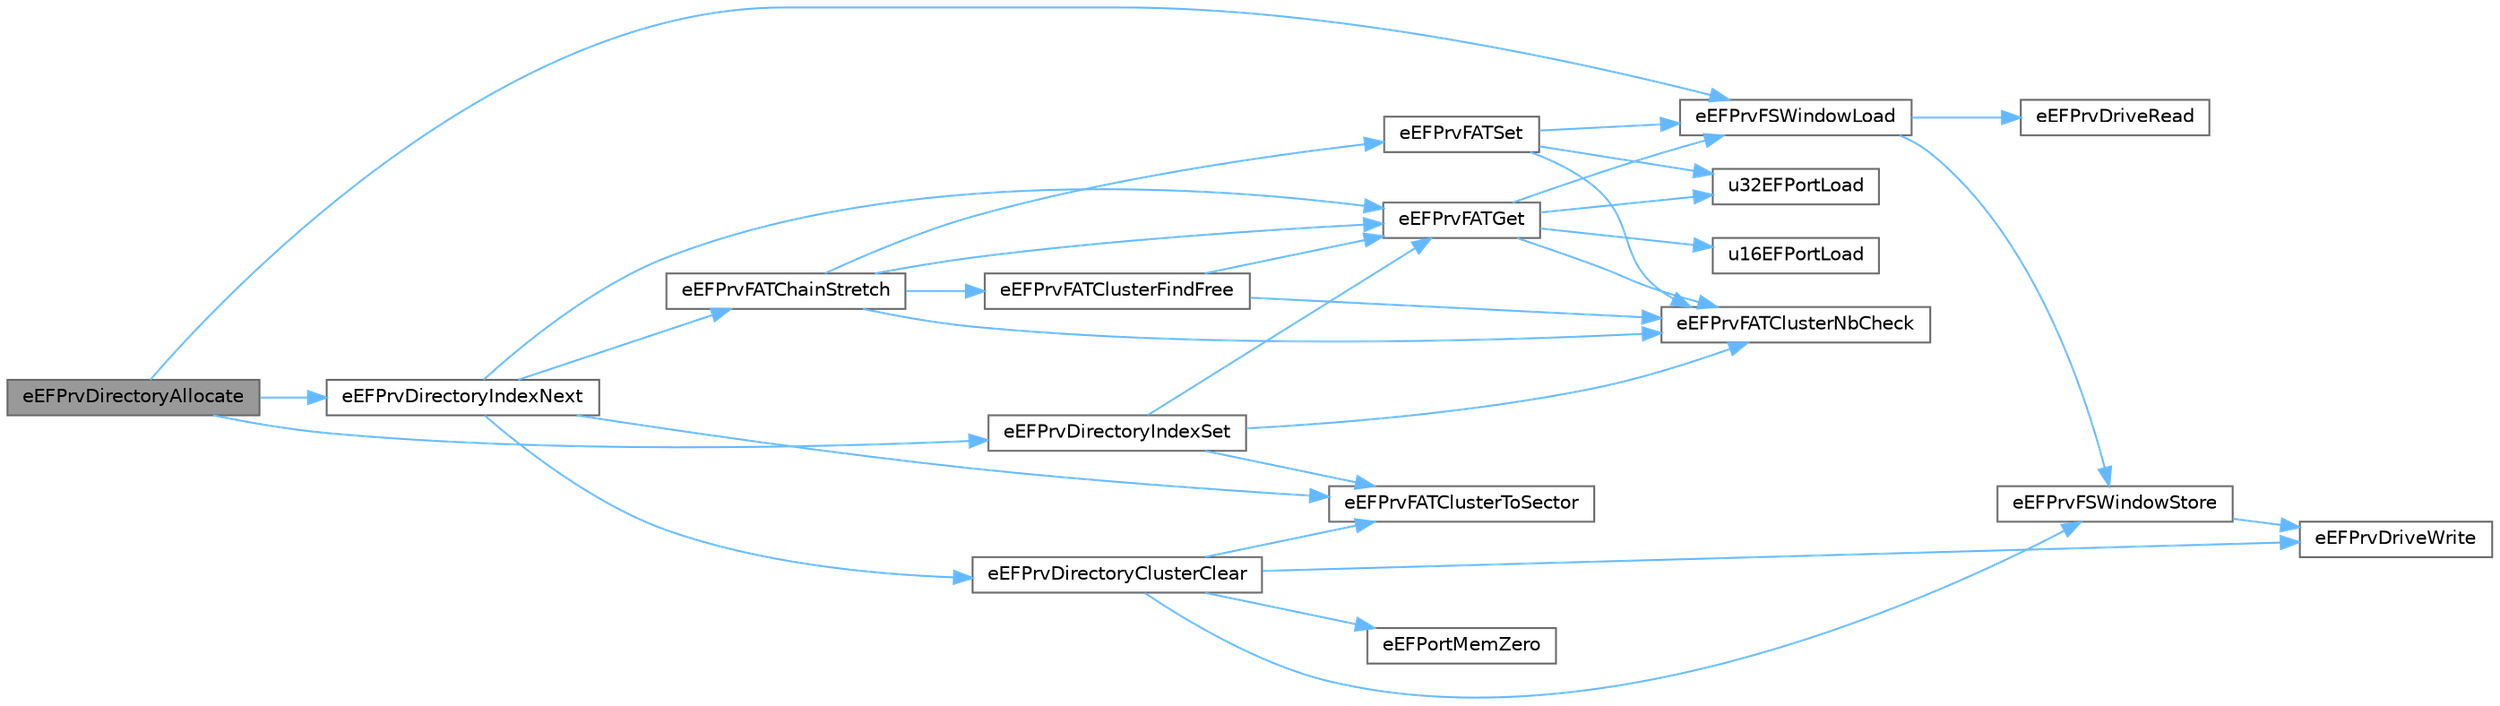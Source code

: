 digraph "eEFPrvDirectoryAllocate"
{
 // LATEX_PDF_SIZE
  bgcolor="transparent";
  edge [fontname=Helvetica,fontsize=10,labelfontname=Helvetica,labelfontsize=10];
  node [fontname=Helvetica,fontsize=10,shape=box,height=0.2,width=0.4];
  rankdir="LR";
  Node1 [id="Node000001",label="eEFPrvDirectoryAllocate",height=0.2,width=0.4,color="gray40", fillcolor="grey60", style="filled", fontcolor="black",tooltip="Directory handling - Reserve a block of directory entries."];
  Node1 -> Node2 [id="edge1_Node000001_Node000002",color="steelblue1",style="solid",tooltip=" "];
  Node2 [id="Node000002",label="eEFPrvDirectoryIndexNext",height=0.2,width=0.4,color="grey40", fillcolor="white", style="filled",URL="$ef__prv__directory_8c.html#a32f4e5eef49957f55f23d309b7756ad2",tooltip="Directory handling - Move directory table index next, Do not stretch table."];
  Node2 -> Node3 [id="edge2_Node000002_Node000003",color="steelblue1",style="solid",tooltip=" "];
  Node3 [id="Node000003",label="eEFPrvDirectoryClusterClear",height=0.2,width=0.4,color="grey40", fillcolor="white", style="filled",URL="$ef__prv__directory_8c.html#a16026b77ec45bb5fd089d3a49b1fa171",tooltip="Directory handling - Fill a cluster with zeros."];
  Node3 -> Node4 [id="edge3_Node000003_Node000004",color="steelblue1",style="solid",tooltip=" "];
  Node4 [id="Node000004",label="eEFPortMemZero",height=0.2,width=0.4,color="grey40", fillcolor="white", style="filled",URL="$ef__port__memory_8c.html#a7681b20f625cdbe7967265a811da3707",tooltip="Set memory to zero."];
  Node3 -> Node5 [id="edge4_Node000003_Node000005",color="steelblue1",style="solid",tooltip=" "];
  Node5 [id="Node000005",label="eEFPrvDriveWrite",height=0.2,width=0.4,color="grey40", fillcolor="white", style="filled",URL="$ef__prv__drive_8c.html#a20cbf61d32f19140642ab9449495fd02",tooltip="Write Sector(s)"];
  Node3 -> Node6 [id="edge5_Node000003_Node000006",color="steelblue1",style="solid",tooltip=" "];
  Node6 [id="Node000006",label="eEFPrvFATClusterToSector",height=0.2,width=0.4,color="grey40", fillcolor="white", style="filled",URL="$ef__prv__fat_8c.html#ae4a05355bb7e92690cac2dd2588c3c1e",tooltip="Convert cluster number to physical sector number If cluster number is outside FAT size,..."];
  Node3 -> Node7 [id="edge6_Node000003_Node000007",color="steelblue1",style="solid",tooltip=" "];
  Node7 [id="Node000007",label="eEFPrvFSWindowStore",height=0.2,width=0.4,color="grey40", fillcolor="white", style="filled",URL="$ef__prv__fs__window_8c.html#a791d630d91cc407405d6af1b502ed060",tooltip="Store disk access window in the filesystem object."];
  Node7 -> Node5 [id="edge7_Node000007_Node000005",color="steelblue1",style="solid",tooltip=" "];
  Node2 -> Node8 [id="edge8_Node000002_Node000008",color="steelblue1",style="solid",tooltip=" "];
  Node8 [id="Node000008",label="eEFPrvFATChainStretch",height=0.2,width=0.4,color="grey40", fillcolor="white", style="filled",URL="$ef__prv__fat_8c.html#aff7c2f11955733c2ab15640eb36887af",tooltip="FAT handling - Crawl or Stretch a chain."];
  Node8 -> Node9 [id="edge9_Node000008_Node000009",color="steelblue1",style="solid",tooltip=" "];
  Node9 [id="Node000009",label="eEFPrvFATClusterFindFree",height=0.2,width=0.4,color="grey40", fillcolor="white", style="filled",URL="$ef__prv__fat_8c.html#a70c3aa318310567b07fe890e4b69b596",tooltip="FAT access - Find a free cluster."];
  Node9 -> Node10 [id="edge10_Node000009_Node000010",color="steelblue1",style="solid",tooltip=" "];
  Node10 [id="Node000010",label="eEFPrvFATClusterNbCheck",height=0.2,width=0.4,color="grey40", fillcolor="white", style="filled",URL="$ef__prv__fat_8c.html#a77576193d0f53d3db6a87ddb72232486",tooltip="Check if cluster number is valid."];
  Node9 -> Node11 [id="edge11_Node000009_Node000011",color="steelblue1",style="solid",tooltip=" "];
  Node11 [id="Node000011",label="eEFPrvFATGet",height=0.2,width=0.4,color="grey40", fillcolor="white", style="filled",URL="$ef__prv__fat_8c.html#ab88c9ac6da074aa35e722f918ae73595",tooltip="FAT access - Get value of a FAT entry."];
  Node11 -> Node10 [id="edge12_Node000011_Node000010",color="steelblue1",style="solid",tooltip=" "];
  Node11 -> Node12 [id="edge13_Node000011_Node000012",color="steelblue1",style="solid",tooltip=" "];
  Node12 [id="Node000012",label="eEFPrvFSWindowLoad",height=0.2,width=0.4,color="grey40", fillcolor="white", style="filled",URL="$ef__prv__fs__window_8c.html#aaa333640bae9bd8d1343ce84759d2057",tooltip="Load disk access window in the filesystem object."];
  Node12 -> Node13 [id="edge14_Node000012_Node000013",color="steelblue1",style="solid",tooltip=" "];
  Node13 [id="Node000013",label="eEFPrvDriveRead",height=0.2,width=0.4,color="grey40", fillcolor="white", style="filled",URL="$ef__prv__drive_8c.html#aba16ac504590c2d8048494b67d92c42f",tooltip="Read Sector(s)"];
  Node12 -> Node7 [id="edge15_Node000012_Node000007",color="steelblue1",style="solid",tooltip=" "];
  Node11 -> Node14 [id="edge16_Node000011_Node000014",color="steelblue1",style="solid",tooltip=" "];
  Node14 [id="Node000014",label="u16EFPortLoad",height=0.2,width=0.4,color="grey40", fillcolor="white", style="filled",URL="$ef__port__load__store_8c.html#a89759d8764558079eda50fba369fb1dc",tooltip="Load a 2-byte little-endian word."];
  Node11 -> Node15 [id="edge17_Node000011_Node000015",color="steelblue1",style="solid",tooltip=" "];
  Node15 [id="Node000015",label="u32EFPortLoad",height=0.2,width=0.4,color="grey40", fillcolor="white", style="filled",URL="$ef__port__load__store_8c.html#ae58446622f3e668a58f135d246d2f968",tooltip="Load a 4-byte little-endian word."];
  Node8 -> Node10 [id="edge18_Node000008_Node000010",color="steelblue1",style="solid",tooltip=" "];
  Node8 -> Node11 [id="edge19_Node000008_Node000011",color="steelblue1",style="solid",tooltip=" "];
  Node8 -> Node16 [id="edge20_Node000008_Node000016",color="steelblue1",style="solid",tooltip=" "];
  Node16 [id="Node000016",label="eEFPrvFATSet",height=0.2,width=0.4,color="grey40", fillcolor="white", style="filled",URL="$ef__prv__fat_8c.html#a11bf6f786f13bbb41a686b9b1ccc4fe2",tooltip="FAT access - Set value of a FAT entry."];
  Node16 -> Node10 [id="edge21_Node000016_Node000010",color="steelblue1",style="solid",tooltip=" "];
  Node16 -> Node12 [id="edge22_Node000016_Node000012",color="steelblue1",style="solid",tooltip=" "];
  Node16 -> Node15 [id="edge23_Node000016_Node000015",color="steelblue1",style="solid",tooltip=" "];
  Node2 -> Node6 [id="edge24_Node000002_Node000006",color="steelblue1",style="solid",tooltip=" "];
  Node2 -> Node11 [id="edge25_Node000002_Node000011",color="steelblue1",style="solid",tooltip=" "];
  Node1 -> Node17 [id="edge26_Node000001_Node000017",color="steelblue1",style="solid",tooltip=" "];
  Node17 [id="Node000017",label="eEFPrvDirectoryIndexSet",height=0.2,width=0.4,color="grey40", fillcolor="white", style="filled",URL="$ef__prv__directory_8c.html#a2761497f1de500dc090b4dcfef2c03a1",tooltip="Directory handling - Set directory index."];
  Node17 -> Node10 [id="edge27_Node000017_Node000010",color="steelblue1",style="solid",tooltip=" "];
  Node17 -> Node6 [id="edge28_Node000017_Node000006",color="steelblue1",style="solid",tooltip=" "];
  Node17 -> Node11 [id="edge29_Node000017_Node000011",color="steelblue1",style="solid",tooltip=" "];
  Node1 -> Node12 [id="edge30_Node000001_Node000012",color="steelblue1",style="solid",tooltip=" "];
}
